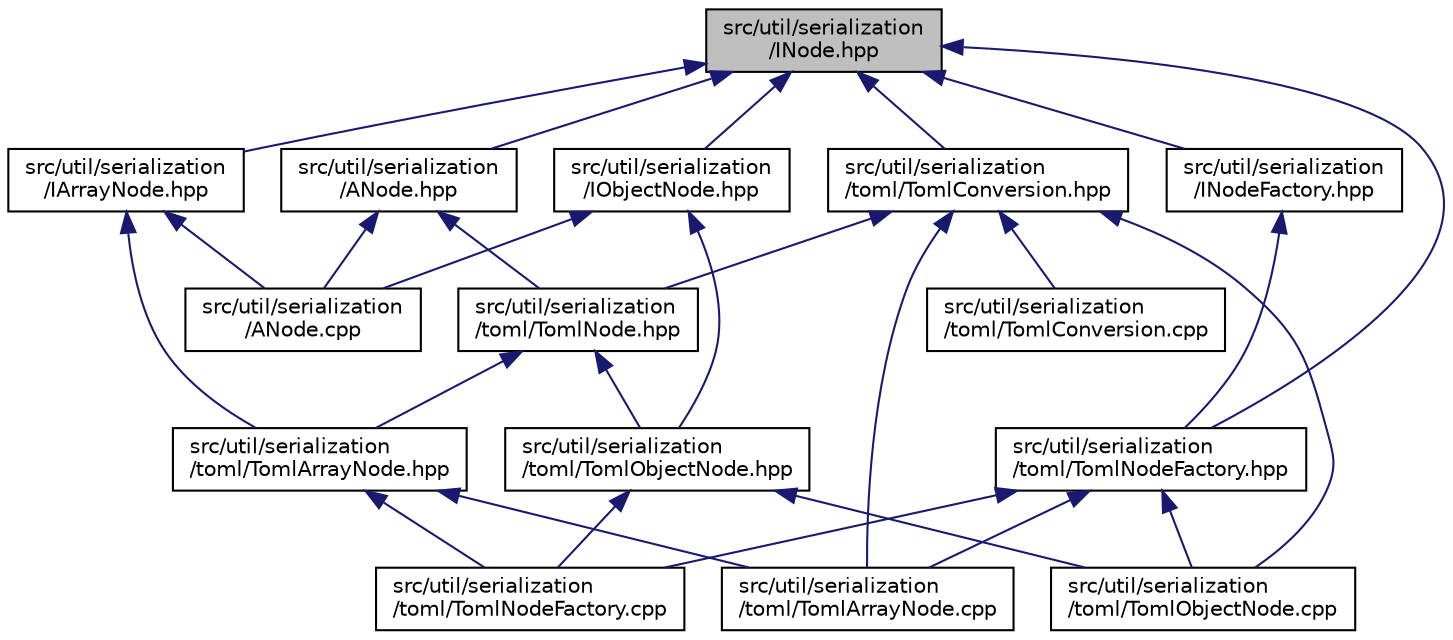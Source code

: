 digraph "src/util/serialization/INode.hpp"
{
 // LATEX_PDF_SIZE
  edge [fontname="Helvetica",fontsize="10",labelfontname="Helvetica",labelfontsize="10"];
  node [fontname="Helvetica",fontsize="10",shape=record];
  Node1 [label="src/util/serialization\l/INode.hpp",height=0.2,width=0.4,color="black", fillcolor="grey75", style="filled", fontcolor="black",tooltip=" "];
  Node1 -> Node2 [dir="back",color="midnightblue",fontsize="10",style="solid",fontname="Helvetica"];
  Node2 [label="src/util/serialization\l/ANode.hpp",height=0.2,width=0.4,color="black", fillcolor="white", style="filled",URL="$_a_node_8hpp.html",tooltip=" "];
  Node2 -> Node3 [dir="back",color="midnightblue",fontsize="10",style="solid",fontname="Helvetica"];
  Node3 [label="src/util/serialization\l/ANode.cpp",height=0.2,width=0.4,color="black", fillcolor="white", style="filled",URL="$_a_node_8cpp.html",tooltip=" "];
  Node2 -> Node4 [dir="back",color="midnightblue",fontsize="10",style="solid",fontname="Helvetica"];
  Node4 [label="src/util/serialization\l/toml/TomlNode.hpp",height=0.2,width=0.4,color="black", fillcolor="white", style="filled",URL="$_toml_node_8hpp.html",tooltip=" "];
  Node4 -> Node5 [dir="back",color="midnightblue",fontsize="10",style="solid",fontname="Helvetica"];
  Node5 [label="src/util/serialization\l/toml/TomlArrayNode.hpp",height=0.2,width=0.4,color="black", fillcolor="white", style="filled",URL="$_toml_array_node_8hpp.html",tooltip=" "];
  Node5 -> Node6 [dir="back",color="midnightblue",fontsize="10",style="solid",fontname="Helvetica"];
  Node6 [label="src/util/serialization\l/toml/TomlArrayNode.cpp",height=0.2,width=0.4,color="black", fillcolor="white", style="filled",URL="$_toml_array_node_8cpp.html",tooltip=" "];
  Node5 -> Node7 [dir="back",color="midnightblue",fontsize="10",style="solid",fontname="Helvetica"];
  Node7 [label="src/util/serialization\l/toml/TomlNodeFactory.cpp",height=0.2,width=0.4,color="black", fillcolor="white", style="filled",URL="$_toml_node_factory_8cpp.html",tooltip=" "];
  Node4 -> Node8 [dir="back",color="midnightblue",fontsize="10",style="solid",fontname="Helvetica"];
  Node8 [label="src/util/serialization\l/toml/TomlObjectNode.hpp",height=0.2,width=0.4,color="black", fillcolor="white", style="filled",URL="$_toml_object_node_8hpp.html",tooltip=" "];
  Node8 -> Node7 [dir="back",color="midnightblue",fontsize="10",style="solid",fontname="Helvetica"];
  Node8 -> Node9 [dir="back",color="midnightblue",fontsize="10",style="solid",fontname="Helvetica"];
  Node9 [label="src/util/serialization\l/toml/TomlObjectNode.cpp",height=0.2,width=0.4,color="black", fillcolor="white", style="filled",URL="$_toml_object_node_8cpp.html",tooltip=" "];
  Node1 -> Node10 [dir="back",color="midnightblue",fontsize="10",style="solid",fontname="Helvetica"];
  Node10 [label="src/util/serialization\l/IArrayNode.hpp",height=0.2,width=0.4,color="black", fillcolor="white", style="filled",URL="$_i_array_node_8hpp.html",tooltip=" "];
  Node10 -> Node3 [dir="back",color="midnightblue",fontsize="10",style="solid",fontname="Helvetica"];
  Node10 -> Node5 [dir="back",color="midnightblue",fontsize="10",style="solid",fontname="Helvetica"];
  Node1 -> Node11 [dir="back",color="midnightblue",fontsize="10",style="solid",fontname="Helvetica"];
  Node11 [label="src/util/serialization\l/INodeFactory.hpp",height=0.2,width=0.4,color="black", fillcolor="white", style="filled",URL="$_i_node_factory_8hpp.html",tooltip=" "];
  Node11 -> Node12 [dir="back",color="midnightblue",fontsize="10",style="solid",fontname="Helvetica"];
  Node12 [label="src/util/serialization\l/toml/TomlNodeFactory.hpp",height=0.2,width=0.4,color="black", fillcolor="white", style="filled",URL="$_toml_node_factory_8hpp.html",tooltip=" "];
  Node12 -> Node6 [dir="back",color="midnightblue",fontsize="10",style="solid",fontname="Helvetica"];
  Node12 -> Node7 [dir="back",color="midnightblue",fontsize="10",style="solid",fontname="Helvetica"];
  Node12 -> Node9 [dir="back",color="midnightblue",fontsize="10",style="solid",fontname="Helvetica"];
  Node1 -> Node13 [dir="back",color="midnightblue",fontsize="10",style="solid",fontname="Helvetica"];
  Node13 [label="src/util/serialization\l/IObjectNode.hpp",height=0.2,width=0.4,color="black", fillcolor="white", style="filled",URL="$_i_object_node_8hpp.html",tooltip=" "];
  Node13 -> Node3 [dir="back",color="midnightblue",fontsize="10",style="solid",fontname="Helvetica"];
  Node13 -> Node8 [dir="back",color="midnightblue",fontsize="10",style="solid",fontname="Helvetica"];
  Node1 -> Node14 [dir="back",color="midnightblue",fontsize="10",style="solid",fontname="Helvetica"];
  Node14 [label="src/util/serialization\l/toml/TomlConversion.hpp",height=0.2,width=0.4,color="black", fillcolor="white", style="filled",URL="$_toml_conversion_8hpp.html",tooltip=" "];
  Node14 -> Node6 [dir="back",color="midnightblue",fontsize="10",style="solid",fontname="Helvetica"];
  Node14 -> Node15 [dir="back",color="midnightblue",fontsize="10",style="solid",fontname="Helvetica"];
  Node15 [label="src/util/serialization\l/toml/TomlConversion.cpp",height=0.2,width=0.4,color="black", fillcolor="white", style="filled",URL="$_toml_conversion_8cpp.html",tooltip=" "];
  Node14 -> Node4 [dir="back",color="midnightblue",fontsize="10",style="solid",fontname="Helvetica"];
  Node14 -> Node9 [dir="back",color="midnightblue",fontsize="10",style="solid",fontname="Helvetica"];
  Node1 -> Node12 [dir="back",color="midnightblue",fontsize="10",style="solid",fontname="Helvetica"];
}
